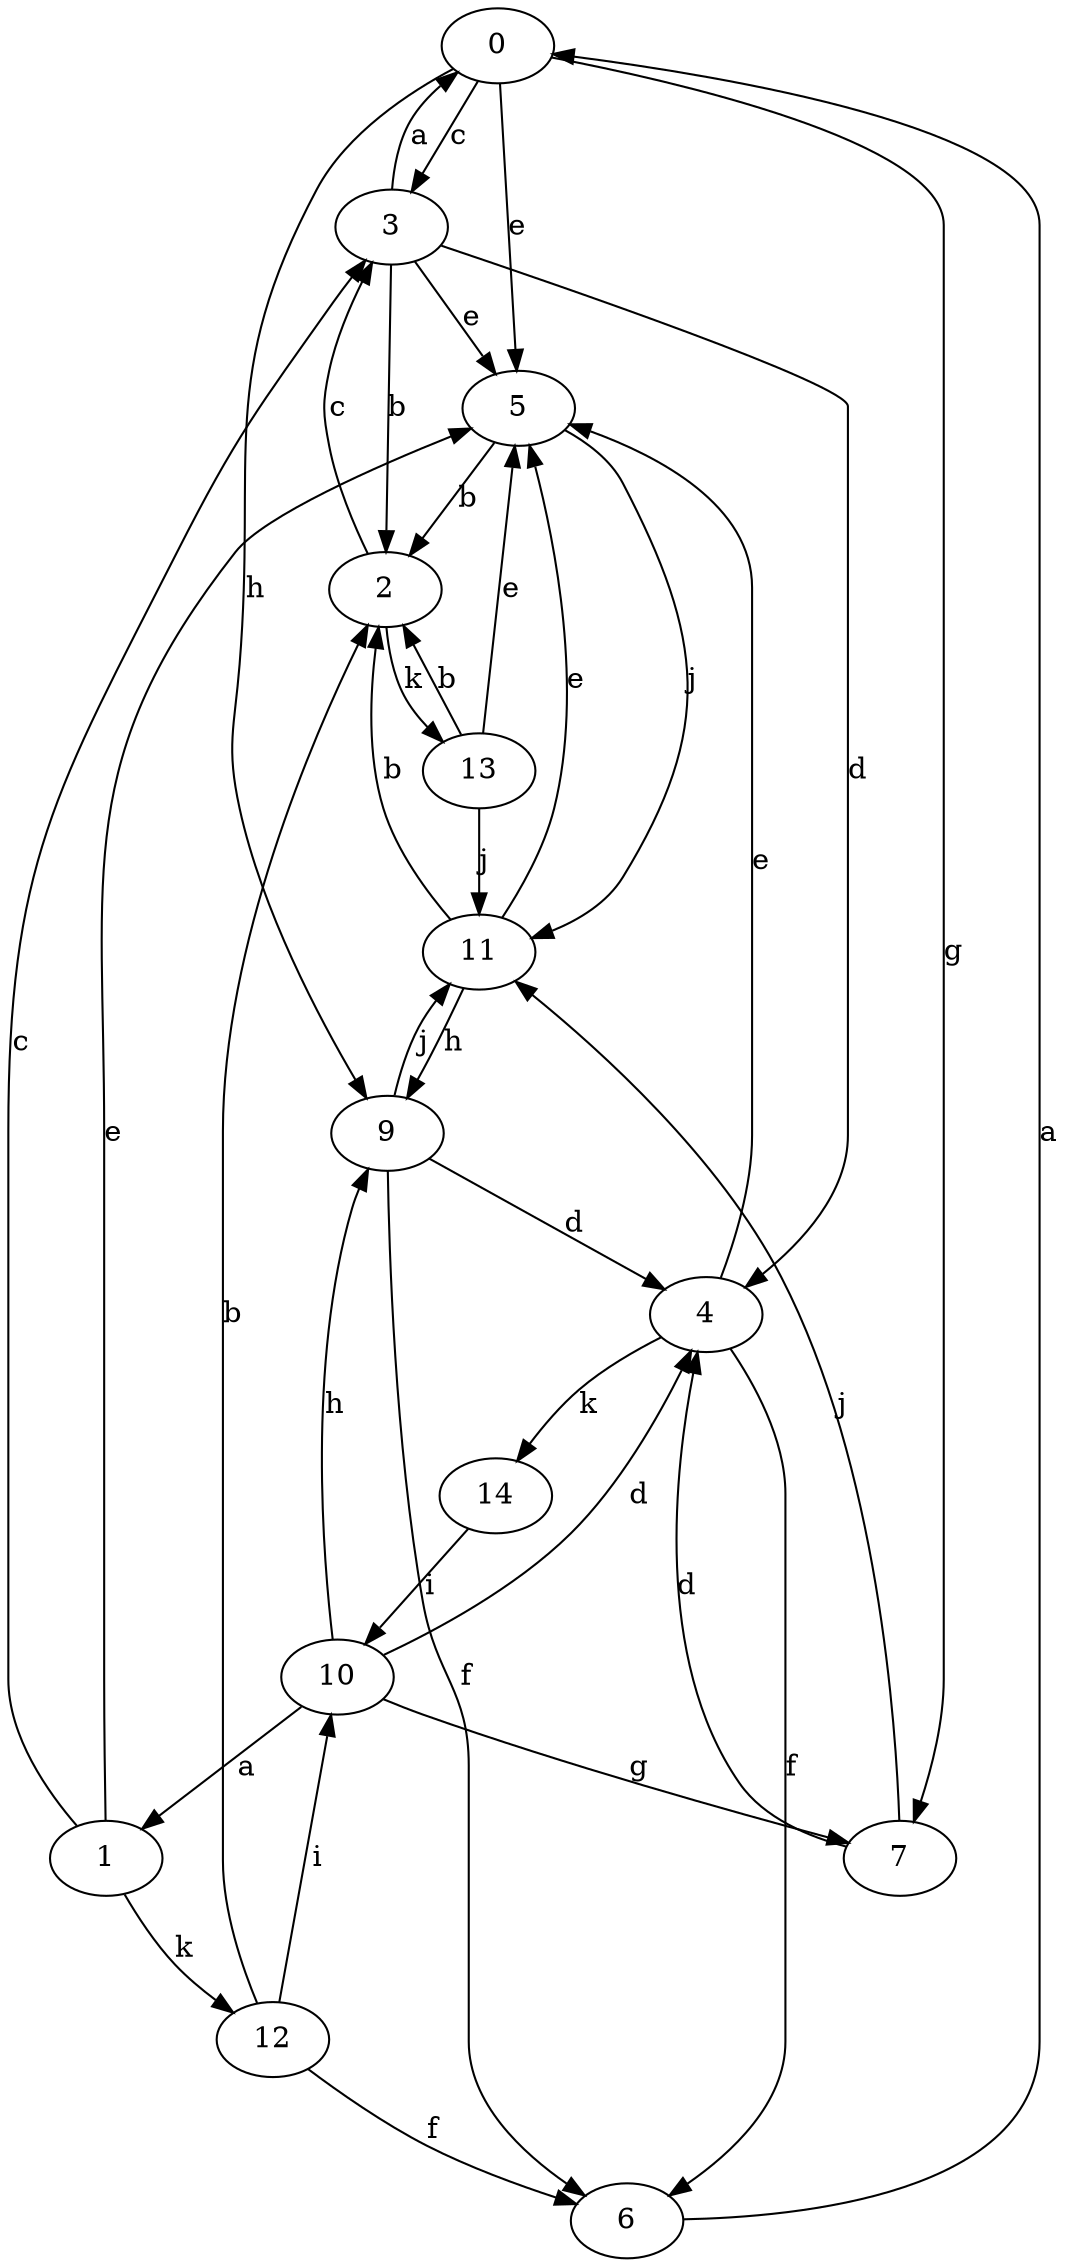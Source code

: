 strict digraph  {
0;
1;
2;
3;
4;
5;
6;
7;
9;
10;
11;
12;
13;
14;
0 -> 3  [label=c];
0 -> 5  [label=e];
0 -> 7  [label=g];
0 -> 9  [label=h];
1 -> 3  [label=c];
1 -> 5  [label=e];
1 -> 12  [label=k];
2 -> 3  [label=c];
2 -> 13  [label=k];
3 -> 0  [label=a];
3 -> 2  [label=b];
3 -> 4  [label=d];
3 -> 5  [label=e];
4 -> 5  [label=e];
4 -> 6  [label=f];
4 -> 14  [label=k];
5 -> 2  [label=b];
5 -> 11  [label=j];
6 -> 0  [label=a];
7 -> 4  [label=d];
7 -> 11  [label=j];
9 -> 4  [label=d];
9 -> 6  [label=f];
9 -> 11  [label=j];
10 -> 1  [label=a];
10 -> 4  [label=d];
10 -> 7  [label=g];
10 -> 9  [label=h];
11 -> 2  [label=b];
11 -> 5  [label=e];
11 -> 9  [label=h];
12 -> 2  [label=b];
12 -> 6  [label=f];
12 -> 10  [label=i];
13 -> 2  [label=b];
13 -> 5  [label=e];
13 -> 11  [label=j];
14 -> 10  [label=i];
}
